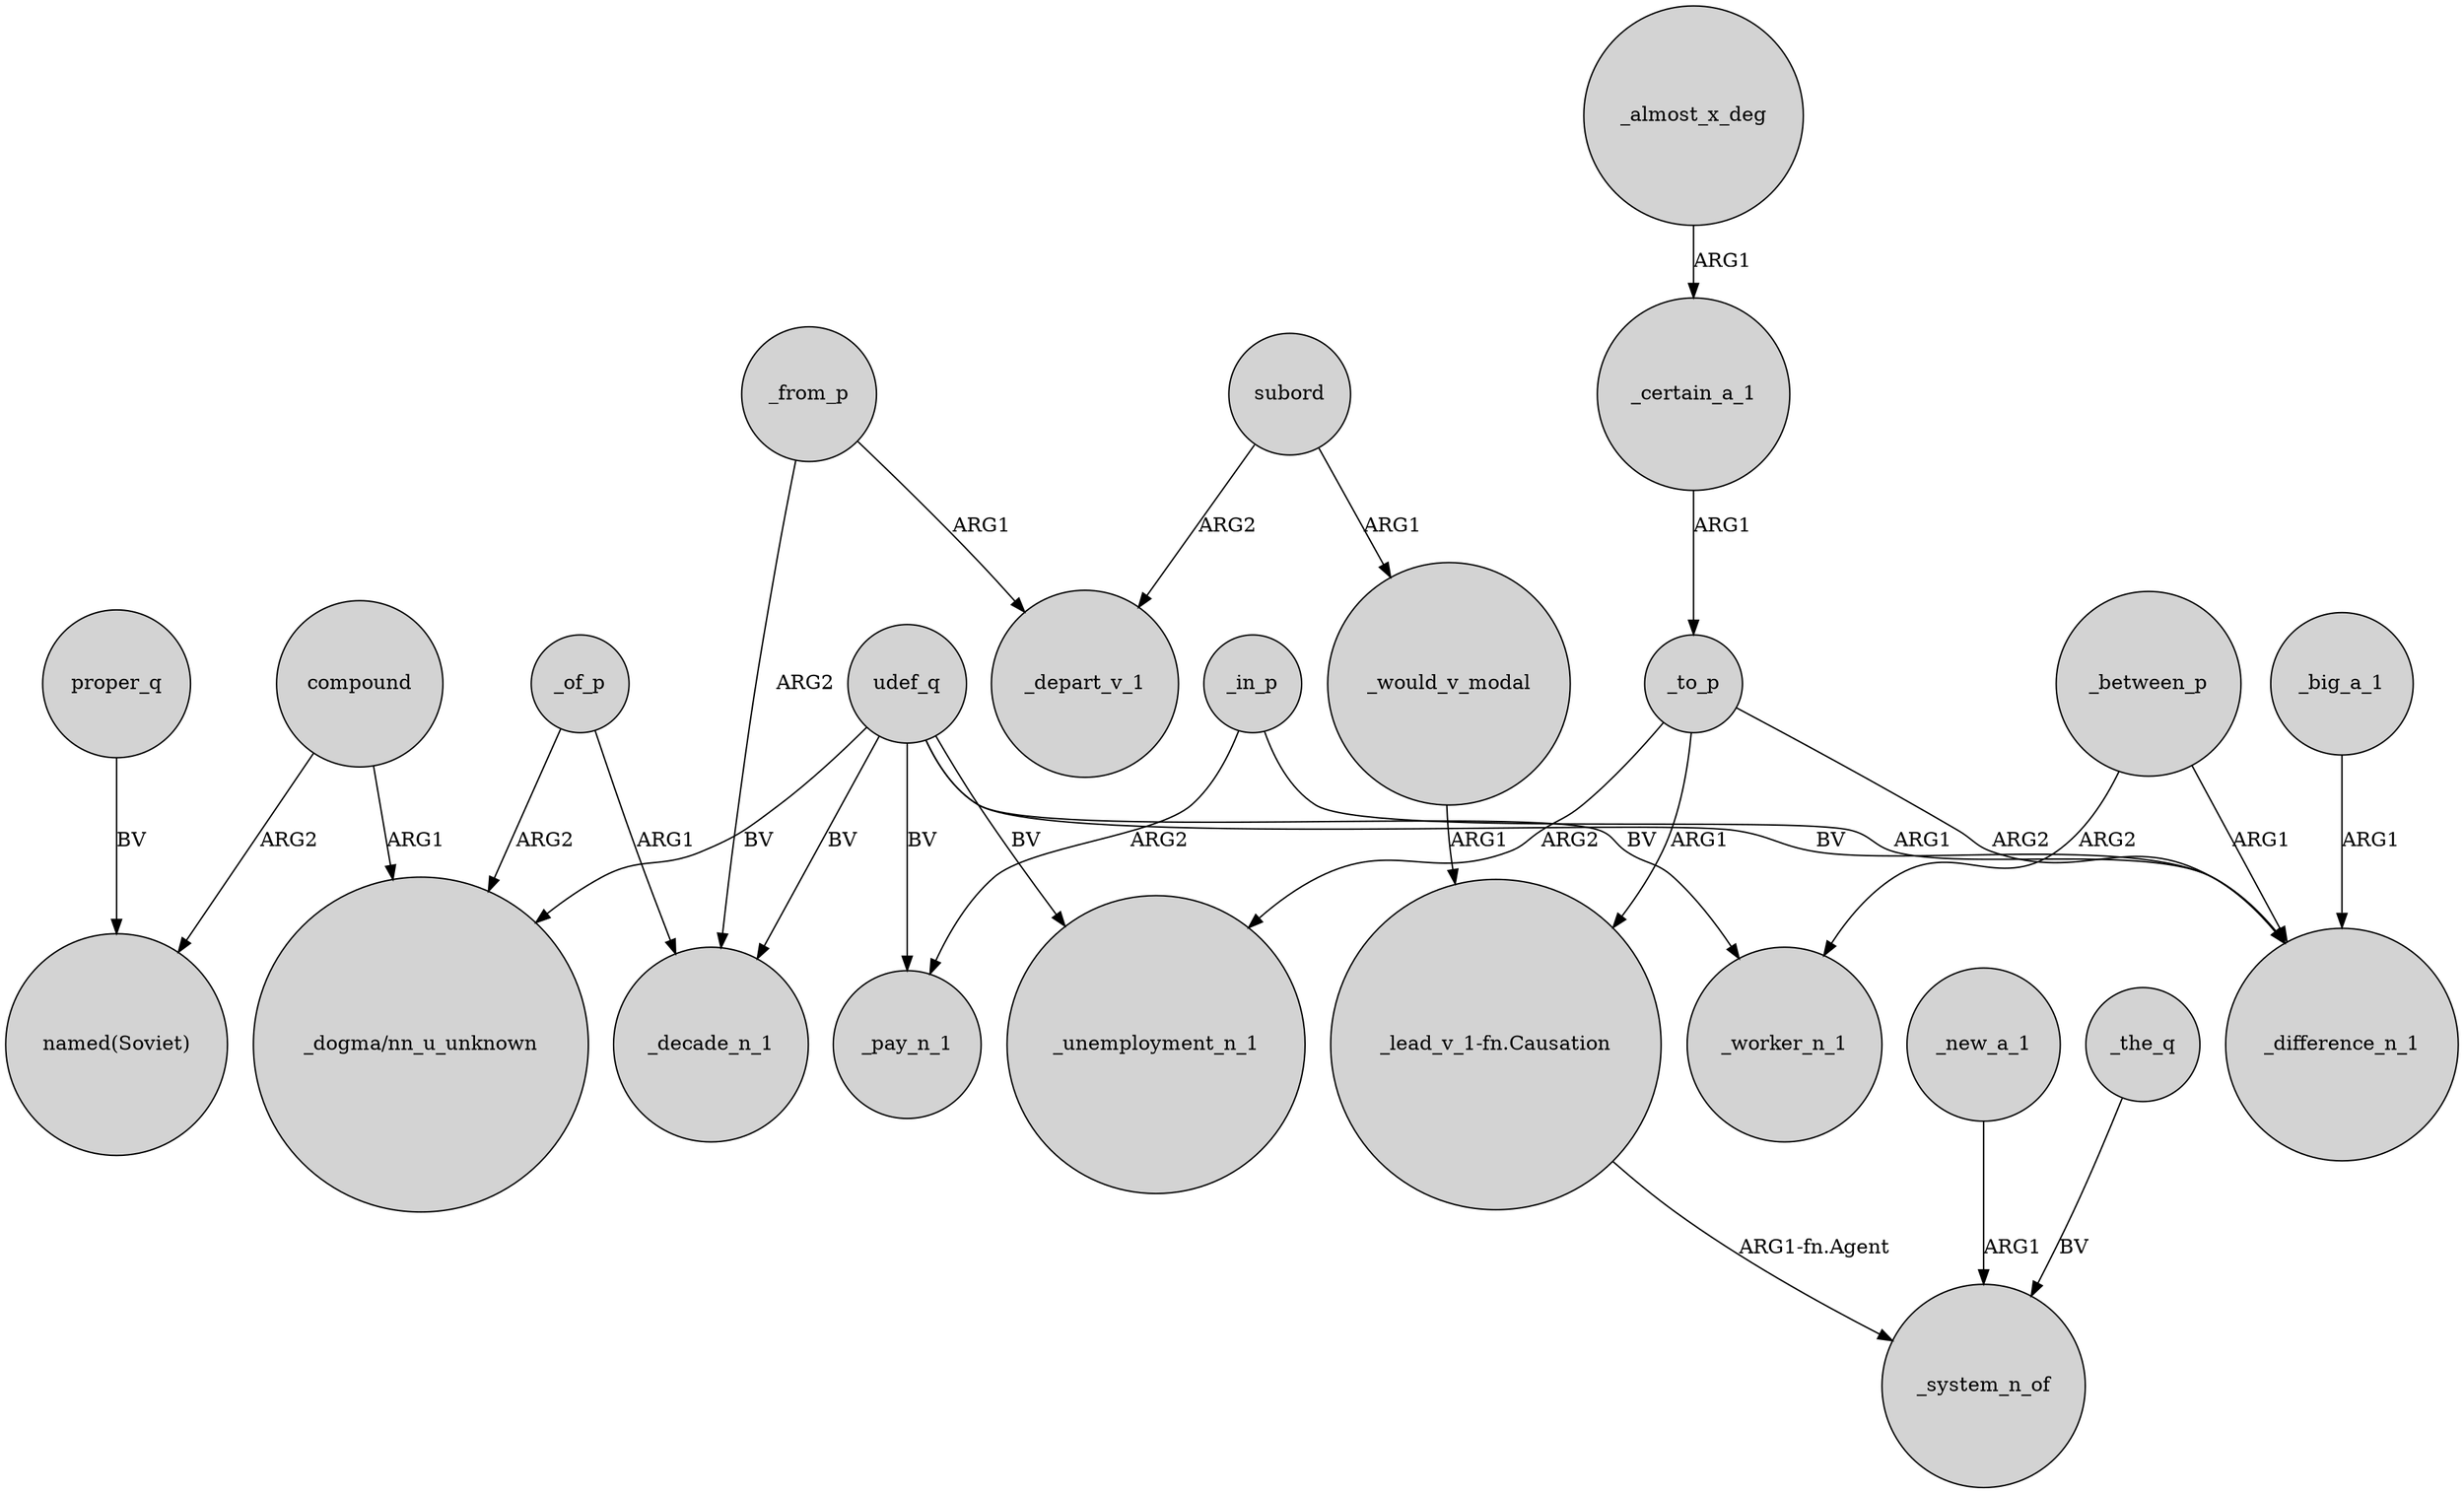 digraph {
	node [shape=circle style=filled]
	compound -> "_dogma/nn_u_unknown" [label=ARG1]
	_in_p -> _pay_n_1 [label=ARG2]
	udef_q -> _worker_n_1 [label=BV]
	_almost_x_deg -> _certain_a_1 [label=ARG1]
	_of_p -> "_dogma/nn_u_unknown" [label=ARG2]
	_of_p -> _decade_n_1 [label=ARG1]
	_to_p -> _unemployment_n_1 [label=ARG2]
	_big_a_1 -> _difference_n_1 [label=ARG1]
	proper_q -> "named(Soviet)" [label=BV]
	_would_v_modal -> "_lead_v_1-fn.Causation" [label=ARG1]
	_from_p -> _depart_v_1 [label=ARG1]
	udef_q -> _unemployment_n_1 [label=BV]
	_new_a_1 -> _system_n_of [label=ARG1]
	_from_p -> _decade_n_1 [label=ARG2]
	_to_p -> _difference_n_1 [label=ARG2]
	_in_p -> _difference_n_1 [label=ARG1]
	_between_p -> _worker_n_1 [label=ARG2]
	subord -> _depart_v_1 [label=ARG2]
	compound -> "named(Soviet)" [label=ARG2]
	_to_p -> "_lead_v_1-fn.Causation" [label=ARG1]
	_the_q -> _system_n_of [label=BV]
	_between_p -> _difference_n_1 [label=ARG1]
	udef_q -> "_dogma/nn_u_unknown" [label=BV]
	udef_q -> _difference_n_1 [label=BV]
	"_lead_v_1-fn.Causation" -> _system_n_of [label="ARG1-fn.Agent"]
	udef_q -> _decade_n_1 [label=BV]
	udef_q -> _pay_n_1 [label=BV]
	_certain_a_1 -> _to_p [label=ARG1]
	subord -> _would_v_modal [label=ARG1]
}
